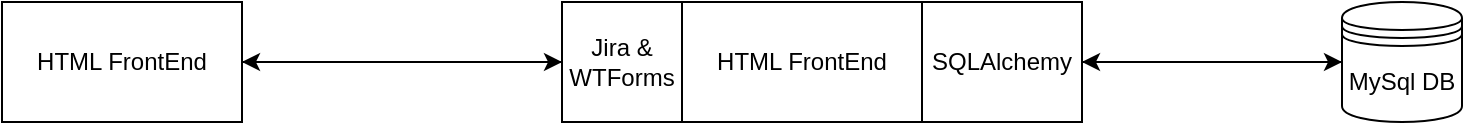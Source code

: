 <mxfile version="13.7.9" type="device"><diagram id="NwleEtllCB0YMQHSnvTZ" name="Page-1"><mxGraphModel dx="1250" dy="579" grid="1" gridSize="10" guides="1" tooltips="1" connect="1" arrows="1" fold="1" page="1" pageScale="1" pageWidth="850" pageHeight="1100" math="0" shadow="0"><root><mxCell id="0"/><mxCell id="1" parent="0"/><mxCell id="nnE1QpSj9sKksO6Ft95U-6" style="edgeStyle=orthogonalEdgeStyle;rounded=0;orthogonalLoop=1;jettySize=auto;html=1;exitX=1;exitY=0.5;exitDx=0;exitDy=0;entryX=0;entryY=0.5;entryDx=0;entryDy=0;" edge="1" parent="1" source="nnE1QpSj9sKksO6Ft95U-1" target="nnE1QpSj9sKksO6Ft95U-4"><mxGeometry relative="1" as="geometry"/></mxCell><mxCell id="nnE1QpSj9sKksO6Ft95U-1" value="HTML FrontEnd" style="rounded=0;whiteSpace=wrap;html=1;" vertex="1" parent="1"><mxGeometry x="40" y="120" width="120" height="60" as="geometry"/></mxCell><mxCell id="nnE1QpSj9sKksO6Ft95U-9" style="edgeStyle=orthogonalEdgeStyle;rounded=0;orthogonalLoop=1;jettySize=auto;html=1;exitX=0;exitY=0.5;exitDx=0;exitDy=0;entryX=1;entryY=0.5;entryDx=0;entryDy=0;" edge="1" parent="1" source="nnE1QpSj9sKksO6Ft95U-2" target="nnE1QpSj9sKksO6Ft95U-5"><mxGeometry relative="1" as="geometry"/></mxCell><mxCell id="nnE1QpSj9sKksO6Ft95U-2" value="MySql DB" style="shape=datastore;whiteSpace=wrap;html=1;" vertex="1" parent="1"><mxGeometry x="710" y="120" width="60" height="60" as="geometry"/></mxCell><mxCell id="nnE1QpSj9sKksO6Ft95U-3" value="HTML FrontEnd" style="rounded=0;whiteSpace=wrap;html=1;" vertex="1" parent="1"><mxGeometry x="380" y="120" width="120" height="60" as="geometry"/></mxCell><mxCell id="nnE1QpSj9sKksO6Ft95U-7" style="edgeStyle=orthogonalEdgeStyle;rounded=0;orthogonalLoop=1;jettySize=auto;html=1;exitX=0;exitY=0.5;exitDx=0;exitDy=0;entryX=1;entryY=0.5;entryDx=0;entryDy=0;" edge="1" parent="1" source="nnE1QpSj9sKksO6Ft95U-4" target="nnE1QpSj9sKksO6Ft95U-1"><mxGeometry relative="1" as="geometry"/></mxCell><mxCell id="nnE1QpSj9sKksO6Ft95U-4" value="Jira &amp;amp; WTForms" style="rounded=0;whiteSpace=wrap;html=1;" vertex="1" parent="1"><mxGeometry x="320" y="120" width="60" height="60" as="geometry"/></mxCell><mxCell id="nnE1QpSj9sKksO6Ft95U-8" style="edgeStyle=orthogonalEdgeStyle;rounded=0;orthogonalLoop=1;jettySize=auto;html=1;exitX=1;exitY=0.5;exitDx=0;exitDy=0;entryX=0;entryY=0.5;entryDx=0;entryDy=0;" edge="1" parent="1" source="nnE1QpSj9sKksO6Ft95U-5" target="nnE1QpSj9sKksO6Ft95U-2"><mxGeometry relative="1" as="geometry"/></mxCell><mxCell id="nnE1QpSj9sKksO6Ft95U-5" value="SQLAlchemy" style="rounded=0;whiteSpace=wrap;html=1;" vertex="1" parent="1"><mxGeometry x="500" y="120" width="80" height="60" as="geometry"/></mxCell></root></mxGraphModel></diagram></mxfile>